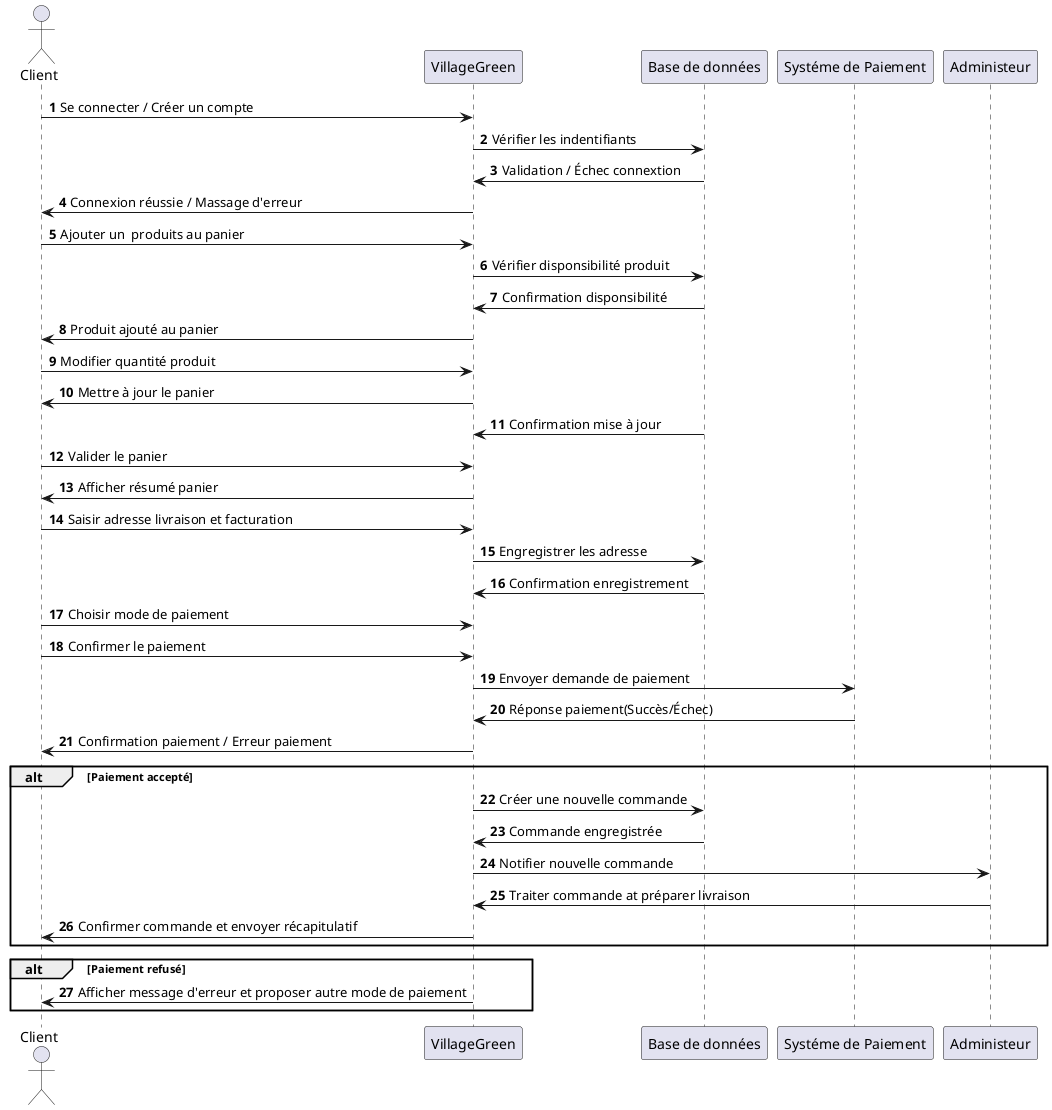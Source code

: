 @startuml

autonumber 
actor Client 
participant "VillageGreen" as Web
participant "Base de données" as DB
participant "Systéme de Paiement" as Paiement
participant "Administeur" as Admin


Client -> Web: Se connecter / Créer un compte
Web -> DB: Vérifier les indentifiants
DB -> Web: Validation / Échec connextion 
Web -> Client: Connexion réussie / Massage d'erreur

Client -> Web: Ajouter un  produits au panier
Web -> DB: Vérifier disponsibilité produit
DB -> Web: Confirmation disponsibilité
Web -> Client: Produit ajouté au panier

Client -> Web: Modifier quantité produit 
Web -> Client: Mettre à jour le panier
DB -> Web: Confirmation mise à jour

Client -> Web: Valider le panier
Web -> Client: Afficher résumé panier

Client -> Web: Saisir adresse livraison et facturation
Web -> DB: Engregistrer les adresse 
DB -> Web: Confirmation enregistrement

Client -> Web: Choisir mode de paiement
Client -> Web: Confirmer le paiement
Web -> Paiement: Envoyer demande de paiement
Paiement -> Web: Réponse paiement(Succès/Échec)
Web -> Client: Confirmation paiement / Erreur paiement

alt Paiement accepté 
    Web -> DB: Créer une nouvelle commande
    DB -> Web: Commande engregistrée
    Web -> Admin: Notifier nouvelle commande
    Admin -> Web: Traiter commande at préparer livraison 
    Web -> Client: Confirmer commande et envoyer récapitulatif
end

alt Paiement refusé 
    Web -> Client: Afficher message d'erreur et proposer autre mode de paiement
end
 
@enduml
